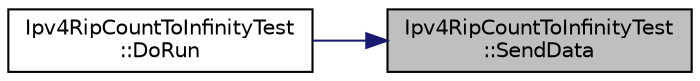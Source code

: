 digraph "Ipv4RipCountToInfinityTest::SendData"
{
 // LATEX_PDF_SIZE
  edge [fontname="Helvetica",fontsize="10",labelfontname="Helvetica",labelfontsize="10"];
  node [fontname="Helvetica",fontsize="10",shape=record];
  rankdir="RL";
  Node1 [label="Ipv4RipCountToInfinityTest\l::SendData",height=0.2,width=0.4,color="black", fillcolor="grey75", style="filled", fontcolor="black",tooltip="Send data."];
  Node1 -> Node2 [dir="back",color="midnightblue",fontsize="10",style="solid",fontname="Helvetica"];
  Node2 [label="Ipv4RipCountToInfinityTest\l::DoRun",height=0.2,width=0.4,color="black", fillcolor="white", style="filled",URL="$class_ipv4_rip_count_to_infinity_test.html#a98754dfc16633ff58db8cfd697dd9862",tooltip="Implementation to actually run this TestCase."];
}
